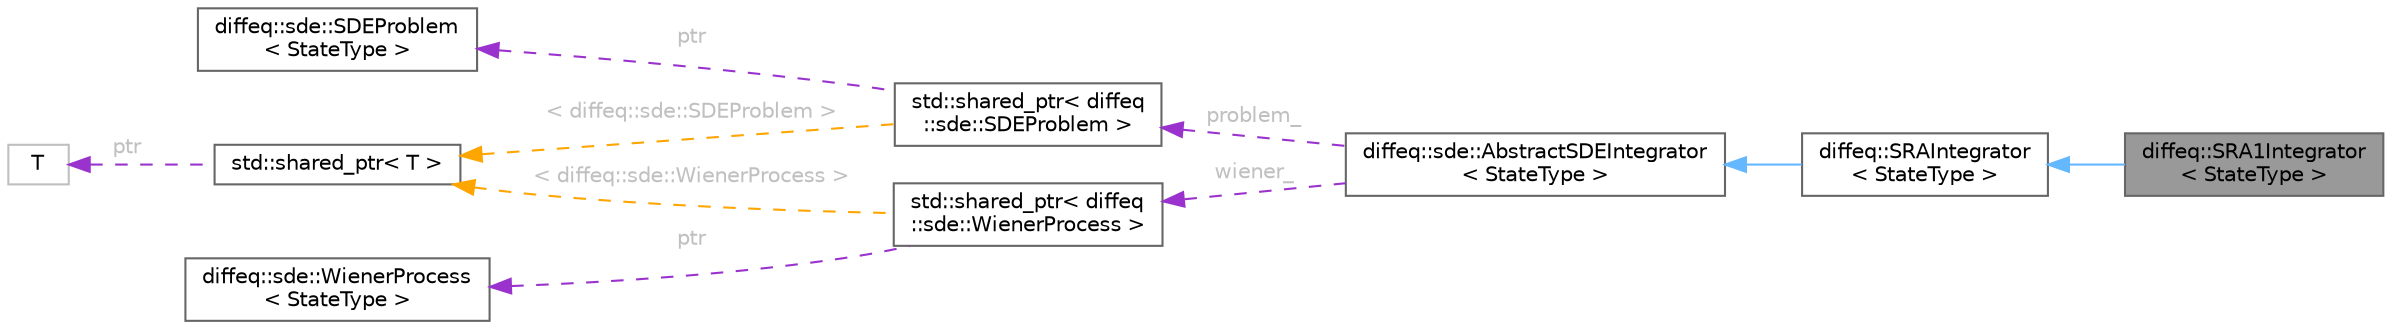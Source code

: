 digraph "diffeq::SRA1Integrator&lt; StateType &gt;"
{
 // LATEX_PDF_SIZE
  bgcolor="transparent";
  edge [fontname=Helvetica,fontsize=10,labelfontname=Helvetica,labelfontsize=10];
  node [fontname=Helvetica,fontsize=10,shape=box,height=0.2,width=0.4];
  rankdir="LR";
  Node1 [id="Node000001",label="diffeq::SRA1Integrator\l\< StateType \>",height=0.2,width=0.4,color="gray40", fillcolor="grey60", style="filled", fontcolor="black",tooltip="SRA1 integrator variant."];
  Node2 -> Node1 [id="edge1_Node000001_Node000002",dir="back",color="steelblue1",style="solid",tooltip=" "];
  Node2 [id="Node000002",label="diffeq::SRAIntegrator\l\< StateType \>",height=0.2,width=0.4,color="gray40", fillcolor="white", style="filled",URL="$classdiffeq_1_1_s_r_a_integrator.html",tooltip="SRA (Stochastic Runge-Kutta for additive noise SDEs) integrator."];
  Node3 -> Node2 [id="edge2_Node000002_Node000003",dir="back",color="steelblue1",style="solid",tooltip=" "];
  Node3 [id="Node000003",label="diffeq::sde::AbstractSDEIntegrator\l\< StateType \>",height=0.2,width=0.4,color="gray40", fillcolor="white", style="filled",URL="$classdiffeq_1_1sde_1_1_abstract_s_d_e_integrator.html",tooltip="Abstract base class for SDE integrators."];
  Node4 -> Node3 [id="edge3_Node000003_Node000004",dir="back",color="darkorchid3",style="dashed",tooltip=" ",label=<<TABLE CELLBORDER="0" BORDER="0"><TR><TD VALIGN="top" ALIGN="LEFT" CELLPADDING="1" CELLSPACING="0">problem_</TD></TR>
</TABLE>> ,fontcolor="grey" ];
  Node4 [id="Node000004",label="std::shared_ptr\< diffeq\l::sde::SDEProblem \>",height=0.2,width=0.4,color="gray40", fillcolor="white", style="filled",tooltip=" "];
  Node5 -> Node4 [id="edge4_Node000004_Node000005",dir="back",color="darkorchid3",style="dashed",tooltip=" ",label=<<TABLE CELLBORDER="0" BORDER="0"><TR><TD VALIGN="top" ALIGN="LEFT" CELLPADDING="1" CELLSPACING="0">ptr</TD></TR>
</TABLE>> ,fontcolor="grey" ];
  Node5 [id="Node000005",label="diffeq::sde::SDEProblem\l\< StateType \>",height=0.2,width=0.4,color="gray40", fillcolor="white", style="filled",URL="$classdiffeq_1_1sde_1_1_s_d_e_problem.html",tooltip="SDE problem definition."];
  Node6 -> Node4 [id="edge5_Node000004_Node000006",dir="back",color="orange",style="dashed",tooltip=" ",label=<<TABLE CELLBORDER="0" BORDER="0"><TR><TD VALIGN="top" ALIGN="LEFT" CELLPADDING="1" CELLSPACING="0">&lt; diffeq::sde::SDEProblem &gt;</TD></TR>
</TABLE>> ,fontcolor="grey" ];
  Node6 [id="Node000006",label="std::shared_ptr\< T \>",height=0.2,width=0.4,color="gray40", fillcolor="white", style="filled",tooltip=" "];
  Node7 -> Node6 [id="edge6_Node000006_Node000007",dir="back",color="darkorchid3",style="dashed",tooltip=" ",label=<<TABLE CELLBORDER="0" BORDER="0"><TR><TD VALIGN="top" ALIGN="LEFT" CELLPADDING="1" CELLSPACING="0">ptr</TD></TR>
</TABLE>> ,fontcolor="grey" ];
  Node7 [id="Node000007",label="T",height=0.2,width=0.4,color="grey75", fillcolor="white", style="filled",tooltip=" "];
  Node8 -> Node3 [id="edge7_Node000003_Node000008",dir="back",color="darkorchid3",style="dashed",tooltip=" ",label=<<TABLE CELLBORDER="0" BORDER="0"><TR><TD VALIGN="top" ALIGN="LEFT" CELLPADDING="1" CELLSPACING="0">wiener_</TD></TR>
</TABLE>> ,fontcolor="grey" ];
  Node8 [id="Node000008",label="std::shared_ptr\< diffeq\l::sde::WienerProcess \>",height=0.2,width=0.4,color="gray40", fillcolor="white", style="filled",tooltip=" "];
  Node9 -> Node8 [id="edge8_Node000008_Node000009",dir="back",color="darkorchid3",style="dashed",tooltip=" ",label=<<TABLE CELLBORDER="0" BORDER="0"><TR><TD VALIGN="top" ALIGN="LEFT" CELLPADDING="1" CELLSPACING="0">ptr</TD></TR>
</TABLE>> ,fontcolor="grey" ];
  Node9 [id="Node000009",label="diffeq::sde::WienerProcess\l\< StateType \>",height=0.2,width=0.4,color="gray40", fillcolor="white", style="filled",URL="$classdiffeq_1_1sde_1_1_wiener_process.html",tooltip="Wiener process (Brownian motion) generator."];
  Node6 -> Node8 [id="edge9_Node000008_Node000006",dir="back",color="orange",style="dashed",tooltip=" ",label=<<TABLE CELLBORDER="0" BORDER="0"><TR><TD VALIGN="top" ALIGN="LEFT" CELLPADDING="1" CELLSPACING="0">&lt; diffeq::sde::WienerProcess &gt;</TD></TR>
</TABLE>> ,fontcolor="grey" ];
}
